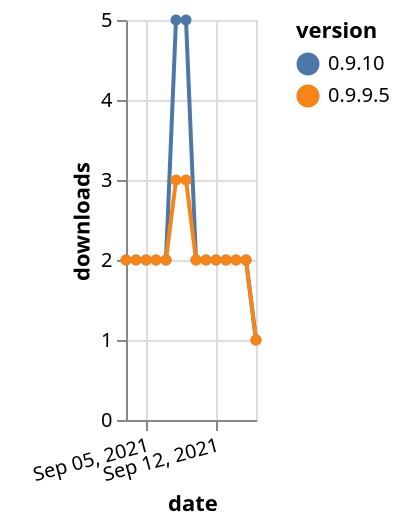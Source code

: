{"$schema": "https://vega.github.io/schema/vega-lite/v5.json", "description": "A simple bar chart with embedded data.", "data": {"values": [{"date": "2021-09-03", "total": 3871, "delta": 2, "version": "0.9.10"}, {"date": "2021-09-04", "total": 3873, "delta": 2, "version": "0.9.10"}, {"date": "2021-09-05", "total": 3875, "delta": 2, "version": "0.9.10"}, {"date": "2021-09-06", "total": 3877, "delta": 2, "version": "0.9.10"}, {"date": "2021-09-07", "total": 3879, "delta": 2, "version": "0.9.10"}, {"date": "2021-09-08", "total": 3884, "delta": 5, "version": "0.9.10"}, {"date": "2021-09-09", "total": 3889, "delta": 5, "version": "0.9.10"}, {"date": "2021-09-10", "total": 3891, "delta": 2, "version": "0.9.10"}, {"date": "2021-09-11", "total": 3893, "delta": 2, "version": "0.9.10"}, {"date": "2021-09-12", "total": 3895, "delta": 2, "version": "0.9.10"}, {"date": "2021-09-13", "total": 3897, "delta": 2, "version": "0.9.10"}, {"date": "2021-09-14", "total": 3899, "delta": 2, "version": "0.9.10"}, {"date": "2021-09-15", "total": 3901, "delta": 2, "version": "0.9.10"}, {"date": "2021-09-16", "total": 3902, "delta": 1, "version": "0.9.10"}, {"date": "2021-09-03", "total": 2520, "delta": 2, "version": "0.9.9.5"}, {"date": "2021-09-04", "total": 2522, "delta": 2, "version": "0.9.9.5"}, {"date": "2021-09-05", "total": 2524, "delta": 2, "version": "0.9.9.5"}, {"date": "2021-09-06", "total": 2526, "delta": 2, "version": "0.9.9.5"}, {"date": "2021-09-07", "total": 2528, "delta": 2, "version": "0.9.9.5"}, {"date": "2021-09-08", "total": 2531, "delta": 3, "version": "0.9.9.5"}, {"date": "2021-09-09", "total": 2534, "delta": 3, "version": "0.9.9.5"}, {"date": "2021-09-10", "total": 2536, "delta": 2, "version": "0.9.9.5"}, {"date": "2021-09-11", "total": 2538, "delta": 2, "version": "0.9.9.5"}, {"date": "2021-09-12", "total": 2540, "delta": 2, "version": "0.9.9.5"}, {"date": "2021-09-13", "total": 2542, "delta": 2, "version": "0.9.9.5"}, {"date": "2021-09-14", "total": 2544, "delta": 2, "version": "0.9.9.5"}, {"date": "2021-09-15", "total": 2546, "delta": 2, "version": "0.9.9.5"}, {"date": "2021-09-16", "total": 2547, "delta": 1, "version": "0.9.9.5"}]}, "width": "container", "mark": {"type": "line", "point": {"filled": true}}, "encoding": {"x": {"field": "date", "type": "temporal", "timeUnit": "yearmonthdate", "title": "date", "axis": {"labelAngle": -15}}, "y": {"field": "delta", "type": "quantitative", "title": "downloads"}, "color": {"field": "version", "type": "nominal"}, "tooltip": {"field": "delta"}}}